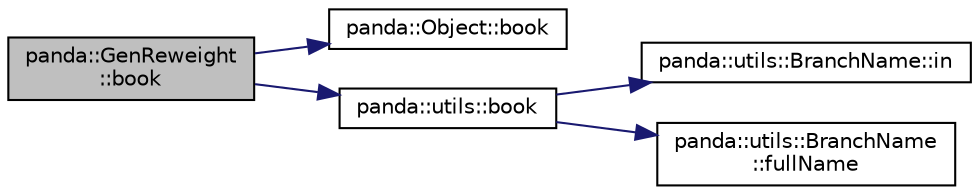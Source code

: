 digraph "panda::GenReweight::book"
{
 // INTERACTIVE_SVG=YES
  edge [fontname="Helvetica",fontsize="10",labelfontname="Helvetica",labelfontsize="10"];
  node [fontname="Helvetica",fontsize="10",shape=record];
  rankdir="LR";
  Node1 [label="panda::GenReweight\l::book",height=0.2,width=0.4,color="black", fillcolor="grey75", style="filled" fontcolor="black"];
  Node1 -> Node2 [color="midnightblue",fontsize="10",style="solid"];
  Node2 [label="panda::Object::book",height=0.2,width=0.4,color="black", fillcolor="white", style="filled",URL="$classpanda_1_1Object.html#a2fcd6665633deef16e86aa4e49135dd7",tooltip="Book new branches to the tree corresponding to the variables of this object. "];
  Node1 -> Node3 [color="midnightblue",fontsize="10",style="solid"];
  Node3 [label="panda::utils::book",height=0.2,width=0.4,color="black", fillcolor="white", style="filled",URL="$namespacepanda_1_1utils.html#aaa6c7cd5892388e6ffdf713b11abf793",tooltip="Book the branch. "];
  Node3 -> Node4 [color="midnightblue",fontsize="10",style="solid"];
  Node4 [label="panda::utils::BranchName::in",height=0.2,width=0.4,color="black", fillcolor="white", style="filled",URL="$classpanda_1_1utils_1_1BranchName.html#a6cc8a6df7c5b12a0221fd49773cca6a7",tooltip="Is the name included and not vetoed? "];
  Node3 -> Node5 [color="midnightblue",fontsize="10",style="solid"];
  Node5 [label="panda::utils::BranchName\l::fullName",height=0.2,width=0.4,color="black", fillcolor="white", style="filled",URL="$classpanda_1_1utils_1_1BranchName.html#a13958ff4a9d554d2c057c600b4f70412",tooltip="Prepend the branch name with &lt;objName.&gt;. "];
}
